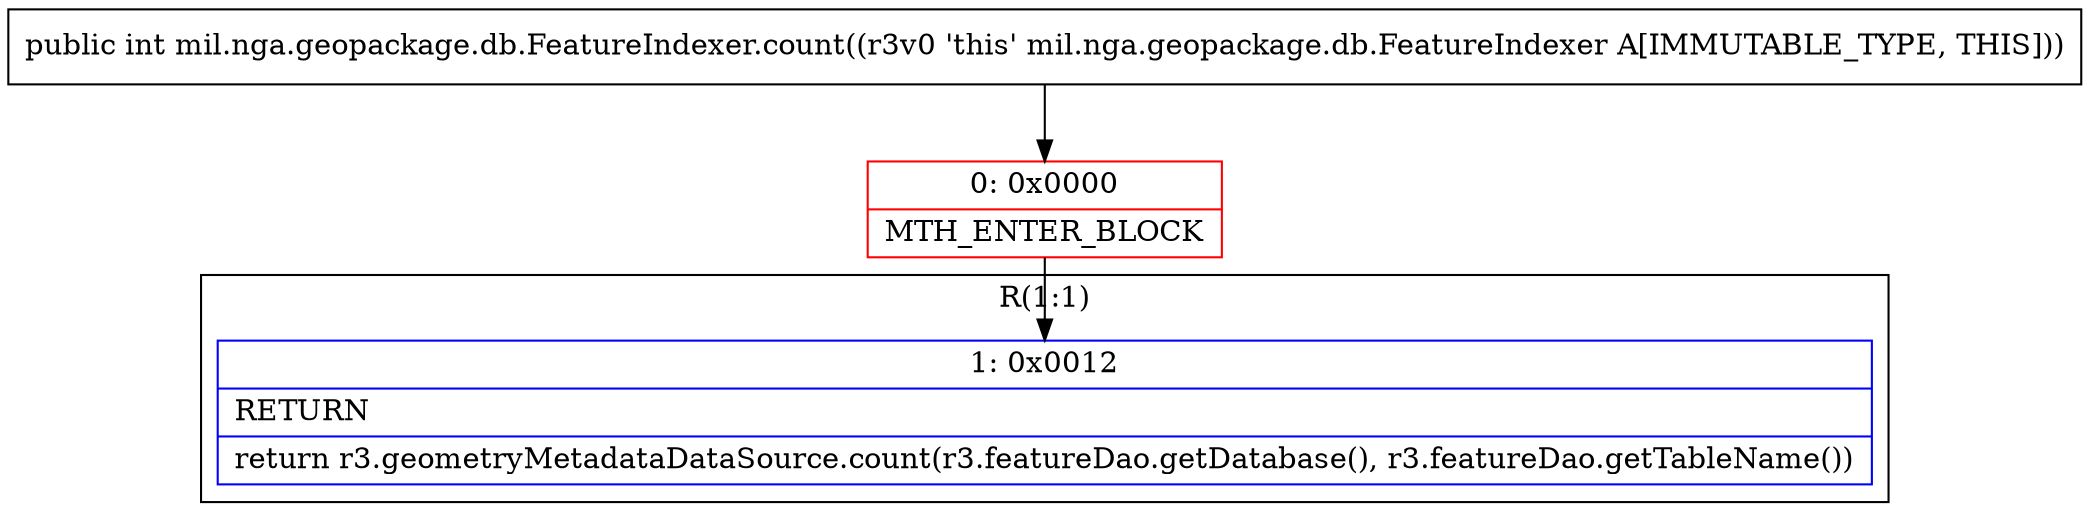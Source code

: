 digraph "CFG formil.nga.geopackage.db.FeatureIndexer.count()I" {
subgraph cluster_Region_221359176 {
label = "R(1:1)";
node [shape=record,color=blue];
Node_1 [shape=record,label="{1\:\ 0x0012|RETURN\l|return r3.geometryMetadataDataSource.count(r3.featureDao.getDatabase(), r3.featureDao.getTableName())\l}"];
}
Node_0 [shape=record,color=red,label="{0\:\ 0x0000|MTH_ENTER_BLOCK\l}"];
MethodNode[shape=record,label="{public int mil.nga.geopackage.db.FeatureIndexer.count((r3v0 'this' mil.nga.geopackage.db.FeatureIndexer A[IMMUTABLE_TYPE, THIS])) }"];
MethodNode -> Node_0;
Node_0 -> Node_1;
}

